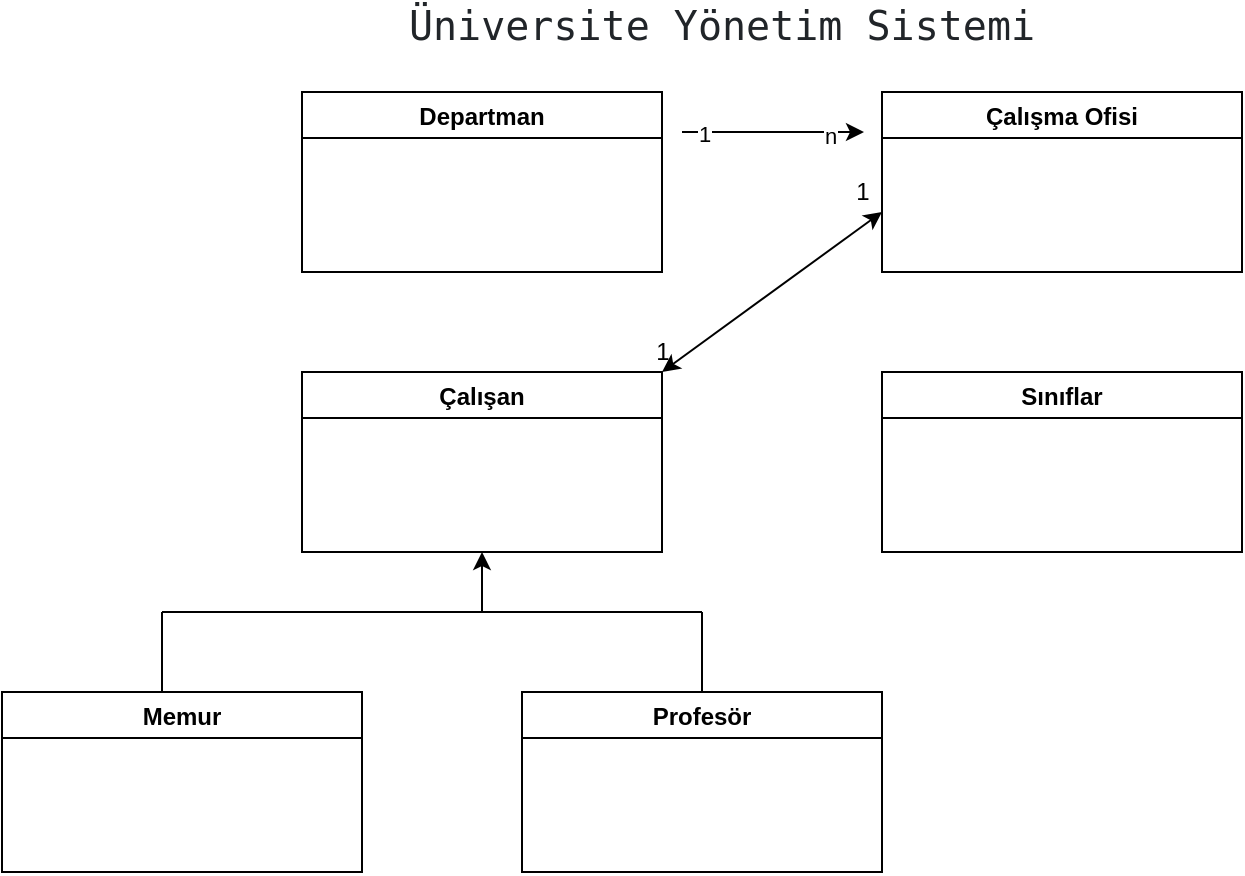 <mxfile version="14.9.4" type="github"><diagram id="oq3zpV7BisXma0PhPXOk" name="Page-1"><mxGraphModel dx="865" dy="456" grid="1" gridSize="10" guides="1" tooltips="1" connect="1" arrows="1" fold="1" page="1" pageScale="1" pageWidth="827" pageHeight="1169" math="0" shadow="0"><root><mxCell id="0"/><mxCell id="1" parent="0"/><mxCell id="cz4hod_LQAjZsCQWElPx-1" value="Sınıflar" style="swimlane;" vertex="1" parent="1"><mxGeometry x="480" y="200" width="180" height="90" as="geometry"/></mxCell><mxCell id="cz4hod_LQAjZsCQWElPx-2" value="Çalışma Ofisi" style="swimlane;" vertex="1" parent="1"><mxGeometry x="480" y="60" width="180" height="90" as="geometry"/></mxCell><mxCell id="cz4hod_LQAjZsCQWElPx-3" value="Departman" style="swimlane;" vertex="1" parent="1"><mxGeometry x="190" y="60" width="180" height="90" as="geometry"/></mxCell><mxCell id="cz4hod_LQAjZsCQWElPx-4" value="Çalışan" style="swimlane;" vertex="1" parent="1"><mxGeometry x="190" y="200" width="180" height="90" as="geometry"/></mxCell><mxCell id="cz4hod_LQAjZsCQWElPx-5" value="Memur" style="swimlane;" vertex="1" parent="1"><mxGeometry x="40" y="360" width="180" height="90" as="geometry"/></mxCell><mxCell id="cz4hod_LQAjZsCQWElPx-6" value="Profesör" style="swimlane;" vertex="1" parent="1"><mxGeometry x="300" y="360" width="180" height="90" as="geometry"/></mxCell><mxCell id="cz4hod_LQAjZsCQWElPx-7" value="&lt;h2 style=&quot;box-sizing: border-box ; margin-top: 0px ; margin-bottom: 0.5rem ; font-weight: 500 ; line-height: 1.2 ; font-size: 20px ; font-family: &amp;#34;roboto mono&amp;#34; , monospace ; color: rgb(33 , 37 , 41) ; text-align: left ; background-color: rgb(255 , 255 , 255)&quot;&gt;Üniversite Yönetim Sistemi&lt;/h2&gt;" style="text;html=1;strokeColor=none;fillColor=none;align=center;verticalAlign=middle;whiteSpace=wrap;rounded=0;" vertex="1" parent="1"><mxGeometry x="170" y="30" width="460" as="geometry"/></mxCell><mxCell id="cz4hod_LQAjZsCQWElPx-8" value="" style="endArrow=classic;html=1;" edge="1" parent="1"><mxGeometry width="50" height="50" relative="1" as="geometry"><mxPoint x="380" y="80" as="sourcePoint"/><mxPoint x="471" y="80" as="targetPoint"/></mxGeometry></mxCell><mxCell id="cz4hod_LQAjZsCQWElPx-10" value="1" style="edgeLabel;html=1;align=center;verticalAlign=middle;resizable=0;points=[];" vertex="1" connectable="0" parent="cz4hod_LQAjZsCQWElPx-8"><mxGeometry x="-0.763" y="-1" relative="1" as="geometry"><mxPoint as="offset"/></mxGeometry></mxCell><mxCell id="cz4hod_LQAjZsCQWElPx-11" value="n" style="edgeLabel;html=1;align=center;verticalAlign=middle;resizable=0;points=[];" vertex="1" connectable="0" parent="cz4hod_LQAjZsCQWElPx-8"><mxGeometry x="0.621" y="-2" relative="1" as="geometry"><mxPoint as="offset"/></mxGeometry></mxCell><mxCell id="cz4hod_LQAjZsCQWElPx-12" value="" style="endArrow=classic;startArrow=classic;html=1;" edge="1" parent="1"><mxGeometry width="50" height="50" relative="1" as="geometry"><mxPoint x="370" y="200" as="sourcePoint"/><mxPoint x="480" y="120" as="targetPoint"/></mxGeometry></mxCell><mxCell id="cz4hod_LQAjZsCQWElPx-13" value="1" style="text;html=1;align=center;verticalAlign=middle;resizable=0;points=[];autosize=1;strokeColor=none;" vertex="1" parent="1"><mxGeometry x="360" y="180" width="20" height="20" as="geometry"/></mxCell><mxCell id="cz4hod_LQAjZsCQWElPx-14" value="1" style="text;html=1;align=center;verticalAlign=middle;resizable=0;points=[];autosize=1;strokeColor=none;" vertex="1" parent="1"><mxGeometry x="460" y="100" width="20" height="20" as="geometry"/></mxCell><mxCell id="cz4hod_LQAjZsCQWElPx-19" value="" style="endArrow=none;html=1;" edge="1" parent="1"><mxGeometry width="50" height="50" relative="1" as="geometry"><mxPoint x="120" y="360" as="sourcePoint"/><mxPoint x="120" y="320" as="targetPoint"/></mxGeometry></mxCell><mxCell id="cz4hod_LQAjZsCQWElPx-20" value="" style="endArrow=classic;html=1;" edge="1" parent="1"><mxGeometry width="50" height="50" relative="1" as="geometry"><mxPoint x="280" y="320" as="sourcePoint"/><mxPoint x="280" y="290" as="targetPoint"/></mxGeometry></mxCell><mxCell id="cz4hod_LQAjZsCQWElPx-21" value="" style="endArrow=none;html=1;" edge="1" parent="1"><mxGeometry width="50" height="50" relative="1" as="geometry"><mxPoint x="390" y="360" as="sourcePoint"/><mxPoint x="390" y="320" as="targetPoint"/></mxGeometry></mxCell><mxCell id="cz4hod_LQAjZsCQWElPx-22" value="" style="endArrow=none;html=1;" edge="1" parent="1"><mxGeometry width="50" height="50" relative="1" as="geometry"><mxPoint x="120" y="320" as="sourcePoint"/><mxPoint x="390" y="320" as="targetPoint"/></mxGeometry></mxCell></root></mxGraphModel></diagram></mxfile>